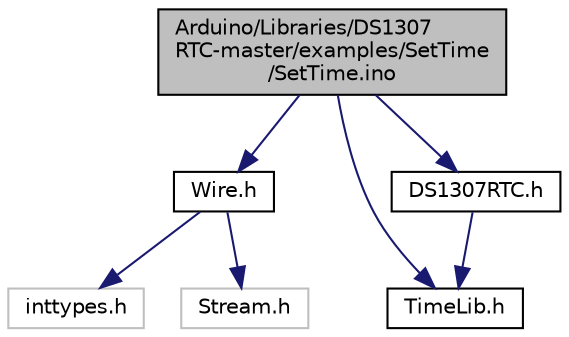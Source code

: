 digraph "Arduino/Libraries/DS1307RTC-master/examples/SetTime/SetTime.ino"
{
  edge [fontname="Helvetica",fontsize="10",labelfontname="Helvetica",labelfontsize="10"];
  node [fontname="Helvetica",fontsize="10",shape=record];
  Node0 [label="Arduino/Libraries/DS1307\lRTC-master/examples/SetTime\l/SetTime.ino",height=0.2,width=0.4,color="black", fillcolor="grey75", style="filled", fontcolor="black"];
  Node0 -> Node1 [color="midnightblue",fontsize="10",style="solid",fontname="Helvetica"];
  Node1 [label="Wire.h",height=0.2,width=0.4,color="black", fillcolor="white", style="filled",URL="$_wire_8h.html"];
  Node1 -> Node2 [color="midnightblue",fontsize="10",style="solid",fontname="Helvetica"];
  Node2 [label="inttypes.h",height=0.2,width=0.4,color="grey75", fillcolor="white", style="filled"];
  Node1 -> Node3 [color="midnightblue",fontsize="10",style="solid",fontname="Helvetica"];
  Node3 [label="Stream.h",height=0.2,width=0.4,color="grey75", fillcolor="white", style="filled"];
  Node0 -> Node4 [color="midnightblue",fontsize="10",style="solid",fontname="Helvetica"];
  Node4 [label="TimeLib.h",height=0.2,width=0.4,color="black", fillcolor="white", style="filled",URL="$_time_lib_8h.html"];
  Node0 -> Node5 [color="midnightblue",fontsize="10",style="solid",fontname="Helvetica"];
  Node5 [label="DS1307RTC.h",height=0.2,width=0.4,color="black", fillcolor="white", style="filled",URL="$_d_s1307_r_t_c_8h.html"];
  Node5 -> Node4 [color="midnightblue",fontsize="10",style="solid",fontname="Helvetica"];
}
